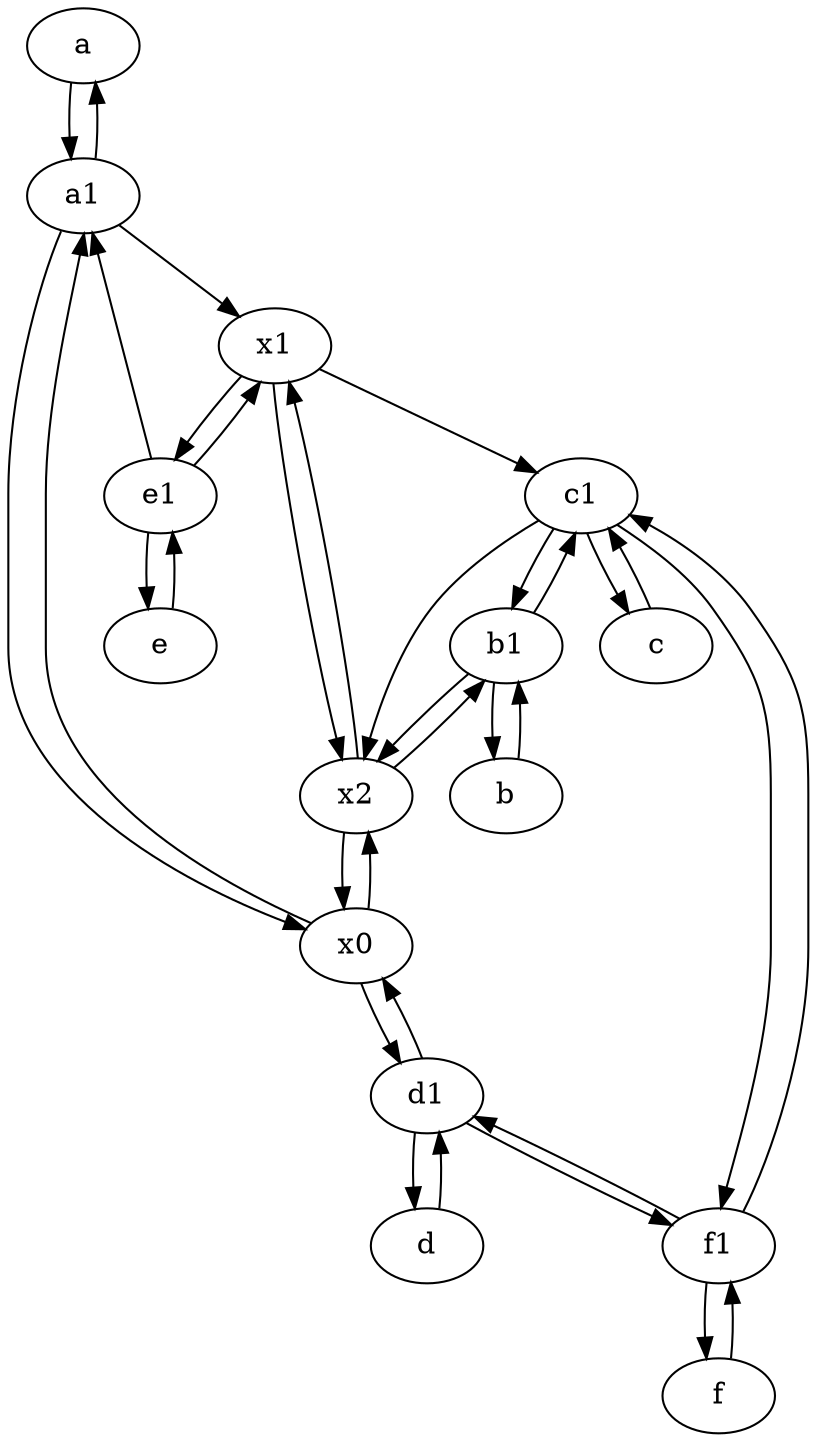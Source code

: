 digraph  {
	a [pos="40,10!"];
	x0;
	f [pos="15,45!"];
	c1 [pos="30,15!"];
	b1 [pos="45,20!"];
	f1;
	d1 [pos="25,30!"];
	a1 [pos="40,15!"];
	x1;
	e1 [pos="25,45!"];
	d [pos="20,30!"];
	c [pos="20,10!"];
	x2;
	e [pos="30,50!"];
	b [pos="50,20!"];
	d -> d1;
	c1 -> f1;
	x1 -> x2;
	f1 -> f;
	c1 -> x2;
	e -> e1;
	e1 -> a1;
	x2 -> x1;
	e1 -> e;
	x1 -> e1;
	f1 -> c1;
	a1 -> x0;
	d1 -> x0;
	b -> b1;
	c1 -> c;
	x2 -> b1;
	b1 -> x2;
	c -> c1;
	d1 -> d;
	d1 -> f1;
	a1 -> a;
	f1 -> d1;
	a1 -> x1;
	x2 -> x0;
	b1 -> c1;
	c1 -> b1;
	f -> f1;
	e1 -> x1;
	x0 -> a1;
	a -> a1;
	x0 -> d1;
	b1 -> b;
	x1 -> c1;
	x0 -> x2;

	}